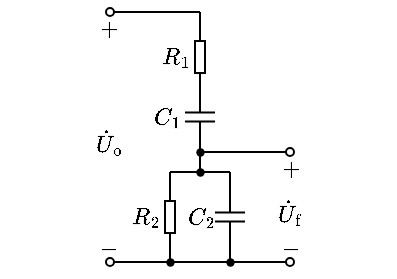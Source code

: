 <mxfile version="20.7.4" type="device"><diagram id="TInsp1klNxf9tAVoIEDv" name="第 1 页"><mxGraphModel dx="376" dy="251" grid="1" gridSize="5" guides="1" tooltips="1" connect="1" arrows="1" fold="1" page="1" pageScale="1" pageWidth="827" pageHeight="1169" math="1" shadow="0"><root><mxCell id="0"/><mxCell id="1" parent="0"/><mxCell id="AXR2AaapxzvhebWmvtp0-12" value="" style="pointerEvents=1;verticalLabelPosition=bottom;shadow=0;dashed=0;align=center;html=1;verticalAlign=top;shape=mxgraph.electrical.capacitors.capacitor_1;direction=south;connectable=0;allowArrows=0;recursiveResize=1;" vertex="1" parent="1"><mxGeometry x="357.5" y="95" width="15" height="45" as="geometry"/></mxCell><mxCell id="AXR2AaapxzvhebWmvtp0-14" value="" style="endArrow=none;html=1;rounded=0;fontSize=10;startSize=2;endSize=2;entryX=1;entryY=0.5;entryDx=0;entryDy=0;entryPerimeter=0;" edge="1" parent="1" target="AXR2AaapxzvhebWmvtp0-12"><mxGeometry width="50" height="50" relative="1" as="geometry"><mxPoint x="365" y="145" as="sourcePoint"/><mxPoint x="360" y="176" as="targetPoint"/></mxGeometry></mxCell><mxCell id="AXR2AaapxzvhebWmvtp0-15" value="" style="endArrow=none;html=1;rounded=0;fontSize=10;startSize=2;endSize=2;entryX=0;entryY=0.5;entryDx=0;entryDy=0;entryPerimeter=0;exitX=0;exitY=0.5;exitDx=0;exitDy=0;exitPerimeter=0;" edge="1" parent="1" target="AXR2AaapxzvhebWmvtp0-12" source="AXR2AaapxzvhebWmvtp0-5"><mxGeometry width="50" height="50" relative="1" as="geometry"><mxPoint x="365" y="111" as="sourcePoint"/><mxPoint x="375" y="196" as="targetPoint"/></mxGeometry></mxCell><mxCell id="AXR2AaapxzvhebWmvtp0-16" value="$$C_1$$" style="text;html=1;align=center;verticalAlign=middle;resizable=1;points=[];autosize=1;strokeColor=none;fillColor=none;fontSize=10;movable=1;rotatable=1;deletable=1;editable=1;connectable=0;allowArrows=0;" vertex="1" parent="1"><mxGeometry x="340" y="110" width="15" height="15" as="geometry"/></mxCell><mxCell id="AXR2AaapxzvhebWmvtp0-3" value="$$R_1$$" style="text;html=1;resizable=1;autosize=1;align=center;verticalAlign=middle;points=[];fillColor=none;strokeColor=none;rounded=0;fontSize=10;movable=1;rotatable=1;deletable=1;editable=1;connectable=0;allowArrows=0;" vertex="1" parent="1"><mxGeometry x="345" y="80" width="15" height="15" as="geometry"/></mxCell><mxCell id="AXR2AaapxzvhebWmvtp0-4" value="" style="endArrow=none;html=1;rounded=0;fontSize=10;startSize=4;endSize=4;entryX=1;entryY=0.5;entryDx=0;entryDy=0;entryPerimeter=0;" edge="1" parent="1" target="AXR2AaapxzvhebWmvtp0-5"><mxGeometry width="50" height="50" relative="1" as="geometry"><mxPoint x="365" y="65" as="sourcePoint"/><mxPoint x="562" y="25.5" as="targetPoint"/></mxGeometry></mxCell><mxCell id="AXR2AaapxzvhebWmvtp0-5" value="" style="pointerEvents=1;verticalLabelPosition=bottom;shadow=0;dashed=0;align=center;html=1;verticalAlign=top;shape=mxgraph.electrical.resistors.resistor_1;fontSize=10;direction=north;allowArrows=0;" vertex="1" parent="1"><mxGeometry x="362.5" y="75" width="5" height="25" as="geometry"/></mxCell><mxCell id="AXR2AaapxzvhebWmvtp0-17" value="" style="endArrow=none;html=1;rounded=0;" edge="1" parent="1"><mxGeometry width="50" height="50" relative="1" as="geometry"><mxPoint x="350" y="145" as="sourcePoint"/><mxPoint x="380" y="145" as="targetPoint"/></mxGeometry></mxCell><mxCell id="AXR2AaapxzvhebWmvtp0-18" value="" style="endArrow=oval;html=1;rounded=0;startSize=4;endSize=4;endFill=0;" edge="1" parent="1"><mxGeometry width="50" height="50" relative="1" as="geometry"><mxPoint x="365" y="135" as="sourcePoint"/><mxPoint x="410" y="135" as="targetPoint"/></mxGeometry></mxCell><mxCell id="AXR2AaapxzvhebWmvtp0-19" value="" style="shape=waypoint;sketch=0;fillStyle=solid;size=6;pointerEvents=1;points=[];fillColor=none;resizable=1;rotatable=1;perimeter=centerPerimeter;snapToPoint=1;strokeWidth=0.1;movable=1;deletable=1;editable=1;connectable=1;" vertex="1" parent="1"><mxGeometry x="360" y="130" width="10" height="10" as="geometry"/></mxCell><mxCell id="AXR2AaapxzvhebWmvtp0-20" value="" style="endArrow=none;html=1;rounded=0;startSize=4;endSize=4;startArrow=oval;startFill=0;" edge="1" parent="1"><mxGeometry width="50" height="50" relative="1" as="geometry"><mxPoint x="320" y="65" as="sourcePoint"/><mxPoint x="365" y="65" as="targetPoint"/></mxGeometry></mxCell><mxCell id="AXR2AaapxzvhebWmvtp0-21" value="" style="shape=waypoint;sketch=0;fillStyle=solid;size=6;pointerEvents=1;points=[];fillColor=none;resizable=1;rotatable=1;perimeter=centerPerimeter;snapToPoint=1;strokeWidth=0.1;movable=1;deletable=1;editable=1;connectable=1;" vertex="1" parent="1"><mxGeometry x="360" y="140" width="10" height="10" as="geometry"/></mxCell><mxCell id="AXR2AaapxzvhebWmvtp0-22" value="" style="endArrow=none;html=1;rounded=0;fontSize=10;startSize=2;endSize=2;exitX=0;exitY=0.5;exitDx=0;exitDy=0;exitPerimeter=0;" edge="1" parent="1" source="AXR2AaapxzvhebWmvtp0-24"><mxGeometry width="50" height="50" relative="1" as="geometry"><mxPoint x="350" y="192" as="sourcePoint"/><mxPoint x="350" y="190" as="targetPoint"/></mxGeometry></mxCell><mxCell id="AXR2AaapxzvhebWmvtp0-23" value="$$R_2$$" style="text;html=1;resizable=1;autosize=1;align=center;verticalAlign=middle;points=[];fillColor=none;strokeColor=none;rounded=0;fontSize=10;movable=1;rotatable=1;deletable=1;editable=1;connectable=0;allowArrows=0;" vertex="1" parent="1"><mxGeometry x="330" y="160" width="15" height="15" as="geometry"/></mxCell><mxCell id="AXR2AaapxzvhebWmvtp0-24" value="" style="pointerEvents=1;verticalLabelPosition=bottom;shadow=0;dashed=0;align=center;html=1;verticalAlign=top;shape=mxgraph.electrical.resistors.resistor_1;fontSize=10;direction=north;allowArrows=0;" vertex="1" parent="1"><mxGeometry x="347.5" y="155" width="5" height="25" as="geometry"/></mxCell><mxCell id="AXR2AaapxzvhebWmvtp0-25" value="" style="endArrow=none;html=1;rounded=0;exitX=1;exitY=0.5;exitDx=0;exitDy=0;exitPerimeter=0;" edge="1" parent="1" source="AXR2AaapxzvhebWmvtp0-24"><mxGeometry width="50" height="50" relative="1" as="geometry"><mxPoint x="330" y="165" as="sourcePoint"/><mxPoint x="350" y="145" as="targetPoint"/></mxGeometry></mxCell><mxCell id="AXR2AaapxzvhebWmvtp0-26" value="" style="pointerEvents=1;verticalLabelPosition=bottom;shadow=0;dashed=0;align=center;html=1;verticalAlign=top;shape=mxgraph.electrical.capacitors.capacitor_1;direction=south;connectable=0;allowArrows=0;recursiveResize=1;" vertex="1" parent="1"><mxGeometry x="372.5" y="145" width="15" height="45" as="geometry"/></mxCell><mxCell id="AXR2AaapxzvhebWmvtp0-27" value="" style="endArrow=oval;html=1;rounded=0;startSize=4;endSize=4;startArrow=oval;startFill=0;endFill=0;" edge="1" parent="1"><mxGeometry width="50" height="50" relative="1" as="geometry"><mxPoint x="320" y="190" as="sourcePoint"/><mxPoint x="410" y="190" as="targetPoint"/></mxGeometry></mxCell><mxCell id="AXR2AaapxzvhebWmvtp0-28" value="$$C_2$$" style="text;html=1;align=center;verticalAlign=middle;resizable=1;points=[];autosize=1;strokeColor=none;fillColor=none;fontSize=10;movable=1;rotatable=1;deletable=1;editable=1;connectable=0;allowArrows=0;" vertex="1" parent="1"><mxGeometry x="355" y="160" width="20" height="15" as="geometry"/></mxCell><mxCell id="AXR2AaapxzvhebWmvtp0-29" value="$$\dot{U}_\mathrm{o}$$" style="text;html=1;align=center;verticalAlign=middle;resizable=1;points=[];autosize=1;strokeColor=none;fillColor=none;fontSize=10;movable=1;rotatable=1;deletable=1;editable=1;connectable=0;" vertex="1" parent="1"><mxGeometry x="308.5" y="120" width="20" height="20" as="geometry"/></mxCell><mxCell id="AXR2AaapxzvhebWmvtp0-30" value="$$+$$" style="text;html=1;align=center;verticalAlign=middle;resizable=1;points=[];autosize=1;strokeColor=none;fillColor=none;fontSize=10;movable=1;rotatable=1;deletable=1;editable=1;connectable=0;" vertex="1" parent="1"><mxGeometry x="311" y="65" width="15" height="15" as="geometry"/></mxCell><mxCell id="AXR2AaapxzvhebWmvtp0-31" value="$$-$$" style="text;html=1;align=center;verticalAlign=middle;resizable=1;points=[];autosize=1;strokeColor=none;fillColor=none;fontSize=10;movable=1;rotatable=1;deletable=1;editable=1;connectable=0;" vertex="1" parent="1"><mxGeometry x="311" y="175" width="15" height="15" as="geometry"/></mxCell><mxCell id="AXR2AaapxzvhebWmvtp0-38" value="$$+$$" style="text;html=1;align=center;verticalAlign=middle;resizable=1;points=[];autosize=1;strokeColor=none;fillColor=none;fontSize=10;movable=1;rotatable=1;deletable=1;editable=1;connectable=0;" vertex="1" parent="1"><mxGeometry x="402.5" y="135" width="15" height="15" as="geometry"/></mxCell><mxCell id="AXR2AaapxzvhebWmvtp0-39" value="$$\dot{U}_\mathrm{f}$$" style="text;html=1;align=center;verticalAlign=middle;resizable=1;points=[];autosize=1;strokeColor=none;fillColor=none;fontSize=10;movable=1;rotatable=1;deletable=1;editable=1;connectable=0;" vertex="1" parent="1"><mxGeometry x="400" y="155" width="20" height="20" as="geometry"/></mxCell><mxCell id="AXR2AaapxzvhebWmvtp0-40" value="$$-$$" style="text;html=1;align=center;verticalAlign=middle;resizable=1;points=[];autosize=1;strokeColor=none;fillColor=none;fontSize=10;movable=1;rotatable=1;deletable=1;editable=1;connectable=0;" vertex="1" parent="1"><mxGeometry x="402.5" y="175" width="15" height="15" as="geometry"/></mxCell><mxCell id="AXR2AaapxzvhebWmvtp0-41" value="" style="shape=waypoint;sketch=0;fillStyle=solid;size=6;pointerEvents=1;points=[];fillColor=none;resizable=1;rotatable=1;perimeter=centerPerimeter;snapToPoint=1;strokeWidth=0.1;movable=1;deletable=1;editable=1;connectable=1;" vertex="1" parent="1"><mxGeometry x="375" y="185" width="10" height="10" as="geometry"/></mxCell><mxCell id="AXR2AaapxzvhebWmvtp0-42" value="" style="shape=waypoint;sketch=0;fillStyle=solid;size=6;pointerEvents=1;points=[];fillColor=none;resizable=1;rotatable=1;perimeter=centerPerimeter;snapToPoint=1;strokeWidth=0.1;movable=1;deletable=1;editable=1;connectable=1;" vertex="1" parent="1"><mxGeometry x="345" y="185" width="10" height="10" as="geometry"/></mxCell></root></mxGraphModel></diagram></mxfile>